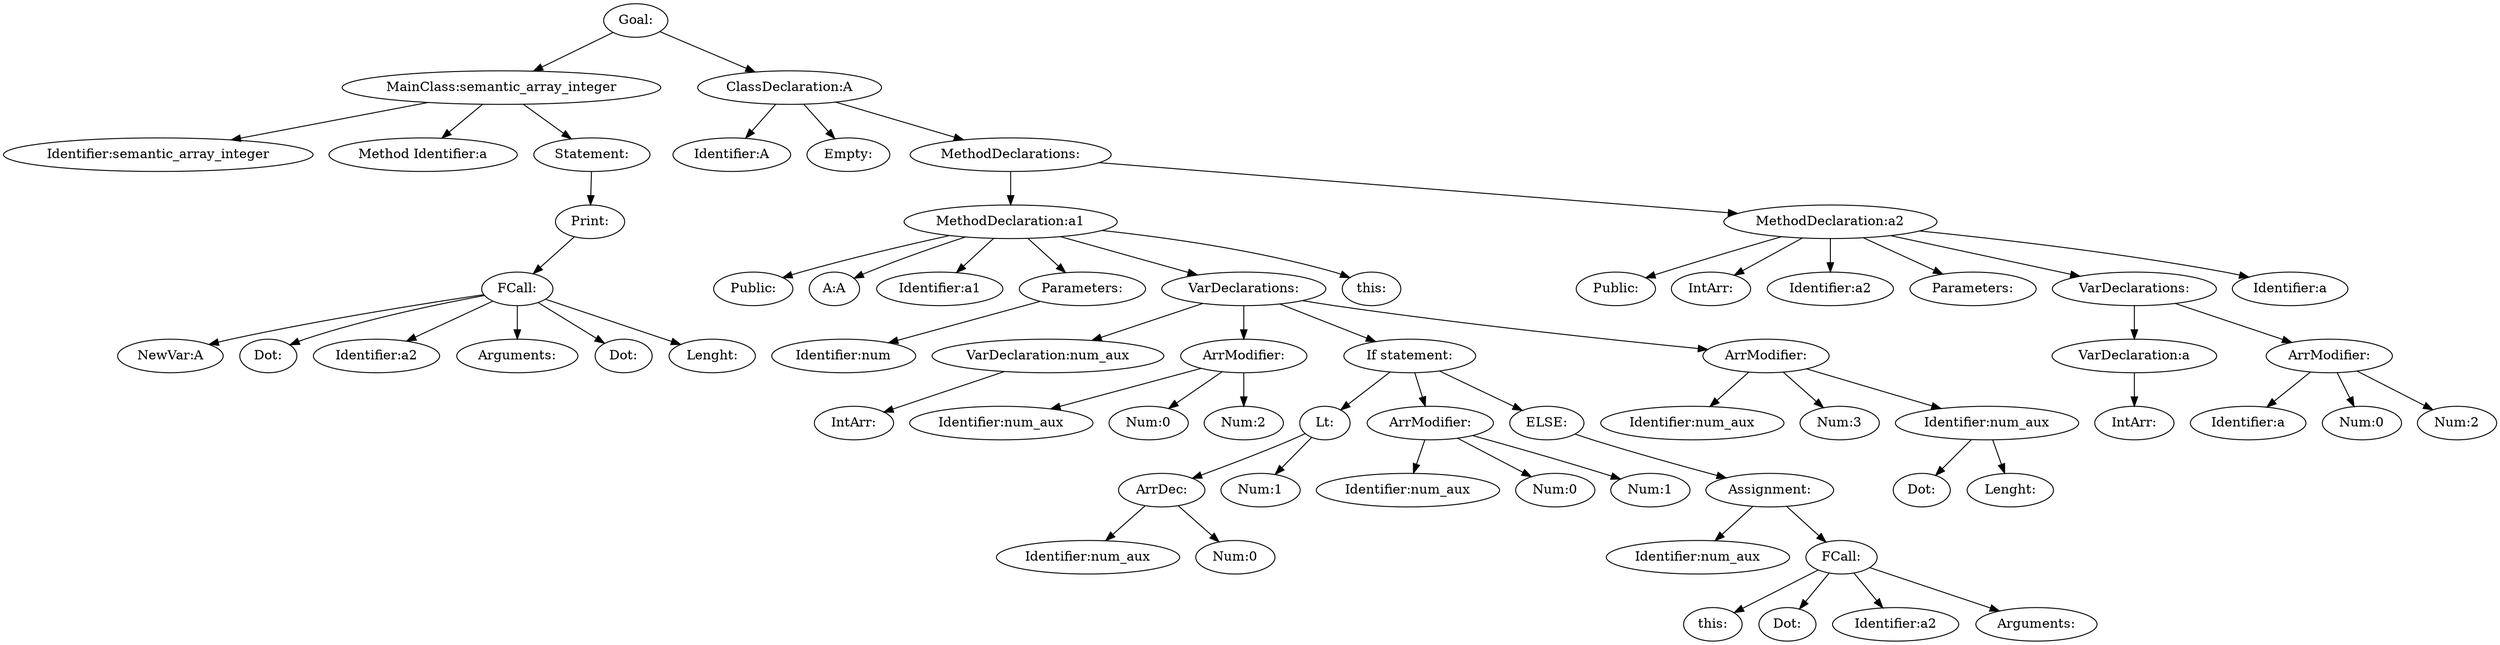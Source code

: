 digraph {
n0 [label="Goal:"];
n1 [label="MainClass:semantic_array_integer"];
n2 [label="Identifier:semantic_array_integer"];
n1 -> n2
n3 [label="Method Identifier:a"];
n1 -> n3
n4 [label="Statement:"];
n5 [label="Print:"];
n6 [label="FCall:"];
n7 [label="NewVar:A"];
n6 -> n7
n8 [label="Dot:"];
n6 -> n8
n9 [label="Identifier:a2"];
n6 -> n9
n10 [label="Arguments:"];
n6 -> n10
n11 [label="Dot:"];
n6 -> n11
n12 [label="Lenght:"];
n6 -> n12
n5 -> n6
n4 -> n5
n1 -> n4
n0 -> n1
n13 [label="ClassDeclaration:A"];
n14 [label="Identifier:A"];
n13 -> n14
n15 [label="Empty:"];
n13 -> n15
n16 [label="MethodDeclarations:"];
n17 [label="MethodDeclaration:a1"];
n18 [label="Public:"];
n17 -> n18
n19 [label="A:A"];
n17 -> n19
n20 [label="Identifier:a1"];
n17 -> n20
n21 [label="Parameters:"];
n22 [label="Identifier:num"];
n21 -> n22
n17 -> n21
n23 [label="VarDeclarations:"];
n24 [label="VarDeclaration:num_aux"];
n25 [label="IntArr:"];
n24 -> n25
n23 -> n24
n26 [label="ArrModifier:"];
n27 [label="Identifier:num_aux"];
n26 -> n27
n28 [label="Num:0"];
n26 -> n28
n29 [label="Num:2"];
n26 -> n29
n23 -> n26
n30 [label="If statement:"];
n31 [label="Lt:"];
n32 [label="ArrDec:"];
n33 [label="Identifier:num_aux"];
n32 -> n33
n34 [label="Num:0"];
n32 -> n34
n31 -> n32
n35 [label="Num:1"];
n31 -> n35
n30 -> n31
n36 [label="ArrModifier:"];
n37 [label="Identifier:num_aux"];
n36 -> n37
n38 [label="Num:0"];
n36 -> n38
n39 [label="Num:1"];
n36 -> n39
n30 -> n36
n40 [label="ELSE:"];
n41 [label="Assignment:"];
n42 [label="Identifier:num_aux"];
n41 -> n42
n43 [label="FCall:"];
n44 [label="this:"];
n43 -> n44
n45 [label="Dot:"];
n43 -> n45
n46 [label="Identifier:a2"];
n43 -> n46
n47 [label="Arguments:"];
n43 -> n47
n41 -> n43
n40 -> n41
n30 -> n40
n23 -> n30
n48 [label="ArrModifier:"];
n49 [label="Identifier:num_aux"];
n48 -> n49
n50 [label="Num:3"];
n48 -> n50
n51 [label="Identifier:num_aux"];
n52 [label="Dot:"];
n51 -> n52
n53 [label="Lenght:"];
n51 -> n53
n48 -> n51
n23 -> n48
n17 -> n23
n54 [label="this:"];
n17 -> n54
n16 -> n17
n55 [label="MethodDeclaration:a2"];
n56 [label="Public:"];
n55 -> n56
n57 [label="IntArr:"];
n55 -> n57
n58 [label="Identifier:a2"];
n55 -> n58
n59 [label="Parameters:"];
n55 -> n59
n60 [label="VarDeclarations:"];
n61 [label="VarDeclaration:a"];
n62 [label="IntArr:"];
n61 -> n62
n60 -> n61
n63 [label="ArrModifier:"];
n64 [label="Identifier:a"];
n63 -> n64
n65 [label="Num:0"];
n63 -> n65
n66 [label="Num:2"];
n63 -> n66
n60 -> n63
n55 -> n60
n67 [label="Identifier:a"];
n55 -> n67
n16 -> n55
n13 -> n16
n0 -> n13
}
